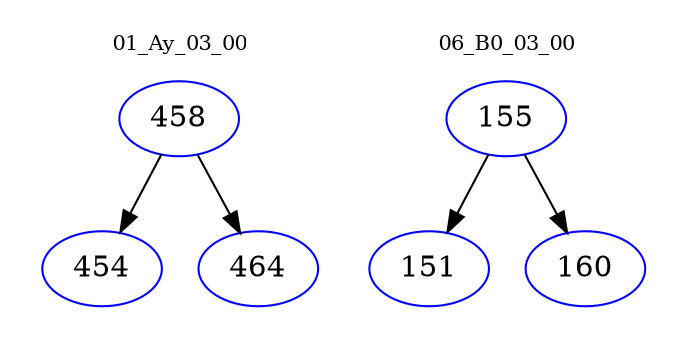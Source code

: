 digraph{
subgraph cluster_0 {
color = white
label = "01_Ay_03_00";
fontsize=10;
T0_458 [label="458", color="blue"]
T0_458 -> T0_454 [color="black"]
T0_454 [label="454", color="blue"]
T0_458 -> T0_464 [color="black"]
T0_464 [label="464", color="blue"]
}
subgraph cluster_1 {
color = white
label = "06_B0_03_00";
fontsize=10;
T1_155 [label="155", color="blue"]
T1_155 -> T1_151 [color="black"]
T1_151 [label="151", color="blue"]
T1_155 -> T1_160 [color="black"]
T1_160 [label="160", color="blue"]
}
}
